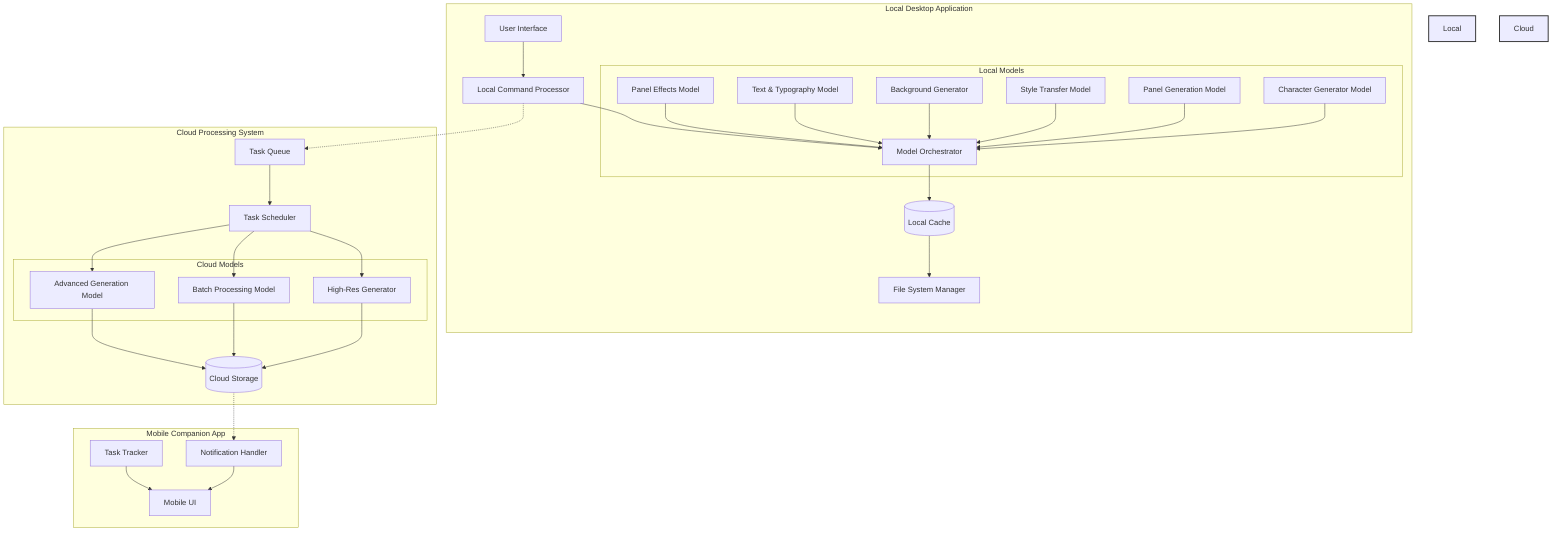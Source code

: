 flowchart TD
    subgraph Local Desktop Application
        UI[User Interface]
        LCP[Local Command Processor]
        
        subgraph Local Models
            style Local Models fill:#f0f8ff,stroke:#333,stroke-width:2px
            
            CG[Character Generator Model]
            PG[Panel Generation Model]
            ST[Style Transfer Model]
            BG[Background Generator]
            TX[Text & Typography Model]
            PE[Panel Effects Model]
            
            CG --> ModelHub
            PG --> ModelHub
            ST --> ModelHub
            BG --> ModelHub
            TX --> ModelHub
            PE --> ModelHub
            
            ModelHub[Model Orchestrator]
        end
        
        Cache[(Local Cache)]
        FSM[File System Manager]
        
        UI --> LCP
        LCP --> ModelHub
        ModelHub --> Cache
        Cache --> FSM
    end
    
    subgraph Cloud Processing System
        style Cloud Processing System fill:#f0f7ff,stroke:#333,stroke-width:2px
        
        Queue[Task Queue]
        Scheduler[Task Scheduler]
        
        subgraph Cloud Models
            HRG[High-Res Generator]
            BPM[Batch Processing Model]
            AGM[Advanced Generation Model]
        end
        
        CloudStorage[(Cloud Storage)]
        
        Queue --> Scheduler
        Scheduler --> HRG & BPM & AGM
        HRG & BPM & AGM --> CloudStorage
    end
    
    subgraph Mobile Companion App
        MUI[Mobile UI]
        TT[Task Tracker]
        NT[Notification Handler]
    end
    
    LCP -.-> Queue
    CloudStorage -.-> NT
    NT --> MUI
    TT --> MUI